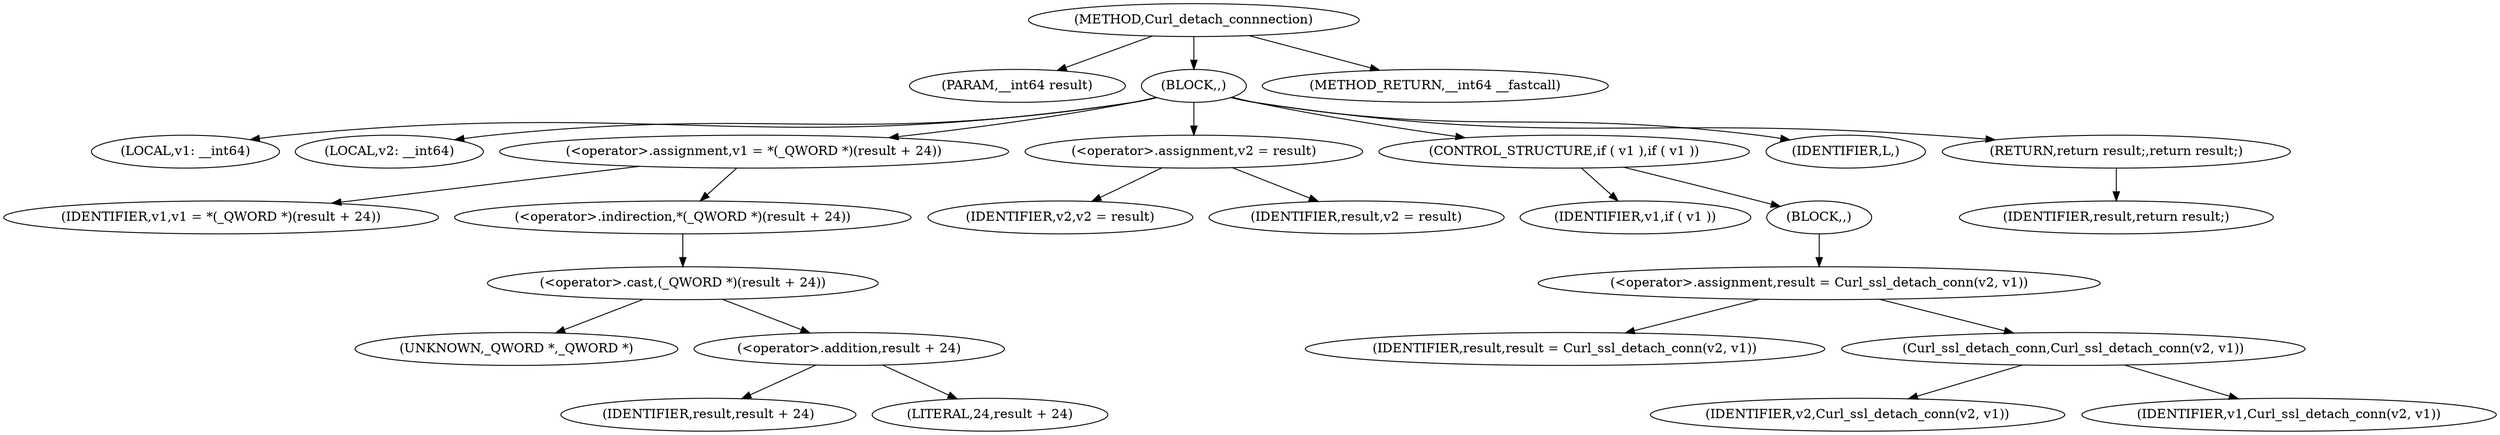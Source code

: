 digraph Curl_detach_connnection {  
"1000103" [label = "(METHOD,Curl_detach_connnection)" ]
"1000104" [label = "(PARAM,__int64 result)" ]
"1000105" [label = "(BLOCK,,)" ]
"1000106" [label = "(LOCAL,v1: __int64)" ]
"1000107" [label = "(LOCAL,v2: __int64)" ]
"1000108" [label = "(<operator>.assignment,v1 = *(_QWORD *)(result + 24))" ]
"1000109" [label = "(IDENTIFIER,v1,v1 = *(_QWORD *)(result + 24))" ]
"1000110" [label = "(<operator>.indirection,*(_QWORD *)(result + 24))" ]
"1000111" [label = "(<operator>.cast,(_QWORD *)(result + 24))" ]
"1000112" [label = "(UNKNOWN,_QWORD *,_QWORD *)" ]
"1000113" [label = "(<operator>.addition,result + 24)" ]
"1000114" [label = "(IDENTIFIER,result,result + 24)" ]
"1000115" [label = "(LITERAL,24,result + 24)" ]
"1000116" [label = "(<operator>.assignment,v2 = result)" ]
"1000117" [label = "(IDENTIFIER,v2,v2 = result)" ]
"1000118" [label = "(IDENTIFIER,result,v2 = result)" ]
"1000119" [label = "(CONTROL_STRUCTURE,if ( v1 ),if ( v1 ))" ]
"1000120" [label = "(IDENTIFIER,v1,if ( v1 ))" ]
"1000121" [label = "(BLOCK,,)" ]
"1000122" [label = "(<operator>.assignment,result = Curl_ssl_detach_conn(v2, v1))" ]
"1000123" [label = "(IDENTIFIER,result,result = Curl_ssl_detach_conn(v2, v1))" ]
"1000124" [label = "(Curl_ssl_detach_conn,Curl_ssl_detach_conn(v2, v1))" ]
"1000125" [label = "(IDENTIFIER,v2,Curl_ssl_detach_conn(v2, v1))" ]
"1000126" [label = "(IDENTIFIER,v1,Curl_ssl_detach_conn(v2, v1))" ]
"1000127" [label = "(IDENTIFIER,L,)" ]
"1000128" [label = "(RETURN,return result;,return result;)" ]
"1000129" [label = "(IDENTIFIER,result,return result;)" ]
"1000130" [label = "(METHOD_RETURN,__int64 __fastcall)" ]
  "1000103" -> "1000104" 
  "1000103" -> "1000105" 
  "1000103" -> "1000130" 
  "1000105" -> "1000106" 
  "1000105" -> "1000107" 
  "1000105" -> "1000108" 
  "1000105" -> "1000116" 
  "1000105" -> "1000119" 
  "1000105" -> "1000127" 
  "1000105" -> "1000128" 
  "1000108" -> "1000109" 
  "1000108" -> "1000110" 
  "1000110" -> "1000111" 
  "1000111" -> "1000112" 
  "1000111" -> "1000113" 
  "1000113" -> "1000114" 
  "1000113" -> "1000115" 
  "1000116" -> "1000117" 
  "1000116" -> "1000118" 
  "1000119" -> "1000120" 
  "1000119" -> "1000121" 
  "1000121" -> "1000122" 
  "1000122" -> "1000123" 
  "1000122" -> "1000124" 
  "1000124" -> "1000125" 
  "1000124" -> "1000126" 
  "1000128" -> "1000129" 
}
